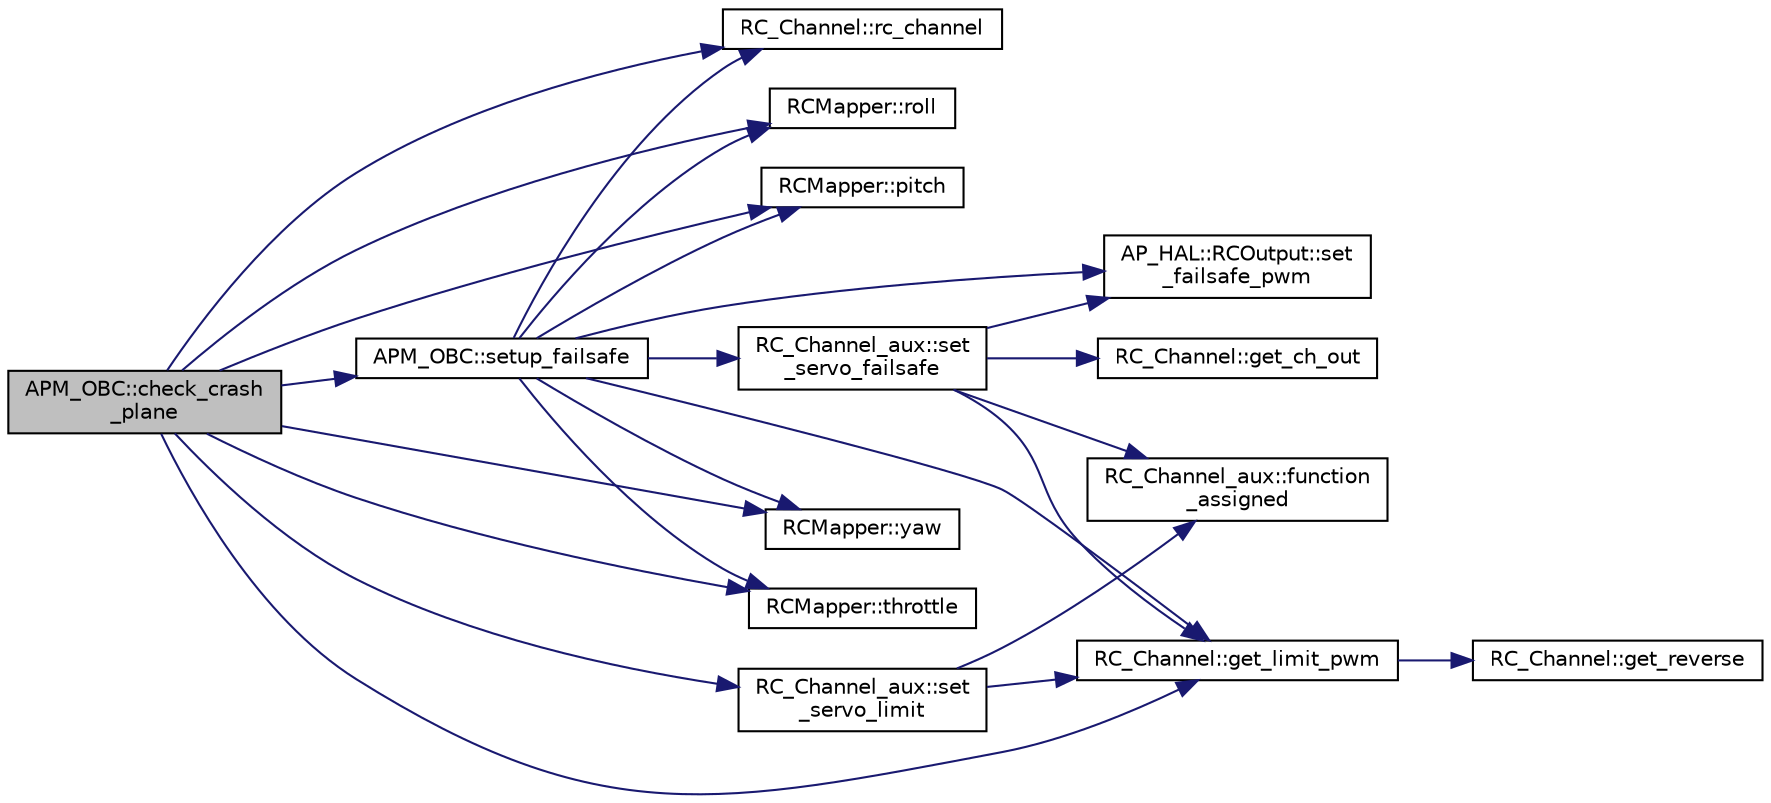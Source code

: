 digraph "APM_OBC::check_crash_plane"
{
 // INTERACTIVE_SVG=YES
  edge [fontname="Helvetica",fontsize="10",labelfontname="Helvetica",labelfontsize="10"];
  node [fontname="Helvetica",fontsize="10",shape=record];
  rankdir="LR";
  Node1 [label="APM_OBC::check_crash\l_plane",height=0.2,width=0.4,color="black", fillcolor="grey75", style="filled" fontcolor="black"];
  Node1 -> Node2 [color="midnightblue",fontsize="10",style="solid",fontname="Helvetica"];
  Node2 [label="APM_OBC::setup_failsafe",height=0.2,width=0.4,color="black", fillcolor="white", style="filled",URL="$classAPM__OBC.html#adf90097b54be3e9ffbf21f675e411b6c"];
  Node2 -> Node3 [color="midnightblue",fontsize="10",style="solid",fontname="Helvetica"];
  Node3 [label="RC_Channel::rc_channel",height=0.2,width=0.4,color="black", fillcolor="white", style="filled",URL="$classRC__Channel.html#a9c60b41a2854338f60e26fdf95b4b044"];
  Node2 -> Node4 [color="midnightblue",fontsize="10",style="solid",fontname="Helvetica"];
  Node4 [label="RCMapper::roll",height=0.2,width=0.4,color="black", fillcolor="white", style="filled",URL="$classRCMapper.html#af0d2e2d369f3574ed0a43bb80745572c",tooltip="roll - return input channel number for roll / aileron input "];
  Node2 -> Node5 [color="midnightblue",fontsize="10",style="solid",fontname="Helvetica"];
  Node5 [label="RCMapper::pitch",height=0.2,width=0.4,color="black", fillcolor="white", style="filled",URL="$classRCMapper.html#ab0fcd136c54ad131dd3d40816264bcba",tooltip="pitch - return input channel number for pitch / elevator input "];
  Node2 -> Node6 [color="midnightblue",fontsize="10",style="solid",fontname="Helvetica"];
  Node6 [label="RCMapper::yaw",height=0.2,width=0.4,color="black", fillcolor="white", style="filled",URL="$classRCMapper.html#a4cecd4df7849415b9d4afc63c1dc9919",tooltip="yaw - return input channel number for yaw / rudder input "];
  Node2 -> Node7 [color="midnightblue",fontsize="10",style="solid",fontname="Helvetica"];
  Node7 [label="RCMapper::throttle",height=0.2,width=0.4,color="black", fillcolor="white", style="filled",URL="$classRCMapper.html#a869e1086eb9bdf12f46595e49c8f2915",tooltip="throttle - return input channel number for throttle input "];
  Node2 -> Node8 [color="midnightblue",fontsize="10",style="solid",fontname="Helvetica"];
  Node8 [label="AP_HAL::RCOutput::set\l_failsafe_pwm",height=0.2,width=0.4,color="black", fillcolor="white", style="filled",URL="$classAP__HAL_1_1RCOutput.html#abdfe5bfe23f5f9287677a708a2a7788f"];
  Node2 -> Node9 [color="midnightblue",fontsize="10",style="solid",fontname="Helvetica"];
  Node9 [label="RC_Channel::get_limit_pwm",height=0.2,width=0.4,color="black", fillcolor="white", style="filled",URL="$classRC__Channel.html#a16efdfd7628bf948c73a47f34dc9d7a2"];
  Node9 -> Node10 [color="midnightblue",fontsize="10",style="solid",fontname="Helvetica"];
  Node10 [label="RC_Channel::get_reverse",height=0.2,width=0.4,color="black", fillcolor="white", style="filled",URL="$classRC__Channel.html#a34a93842b1cf847373104b682fa28cd5"];
  Node2 -> Node11 [color="midnightblue",fontsize="10",style="solid",fontname="Helvetica"];
  Node11 [label="RC_Channel_aux::set\l_servo_failsafe",height=0.2,width=0.4,color="black", fillcolor="white", style="filled",URL="$classRC__Channel__aux.html#a987891f25f46d7795db08233cf68d81b"];
  Node11 -> Node12 [color="midnightblue",fontsize="10",style="solid",fontname="Helvetica"];
  Node12 [label="RC_Channel_aux::function\l_assigned",height=0.2,width=0.4,color="black", fillcolor="white", style="filled",URL="$classRC__Channel__aux.html#a423accc4de40960cf7ef2c4755e8a9d1"];
  Node11 -> Node9 [color="midnightblue",fontsize="10",style="solid",fontname="Helvetica"];
  Node11 -> Node8 [color="midnightblue",fontsize="10",style="solid",fontname="Helvetica"];
  Node11 -> Node13 [color="midnightblue",fontsize="10",style="solid",fontname="Helvetica"];
  Node13 [label="RC_Channel::get_ch_out",height=0.2,width=0.4,color="black", fillcolor="white", style="filled",URL="$classRC__Channel.html#a54a219c6e8b7d47968fed35093430d54"];
  Node1 -> Node3 [color="midnightblue",fontsize="10",style="solid",fontname="Helvetica"];
  Node1 -> Node4 [color="midnightblue",fontsize="10",style="solid",fontname="Helvetica"];
  Node1 -> Node5 [color="midnightblue",fontsize="10",style="solid",fontname="Helvetica"];
  Node1 -> Node6 [color="midnightblue",fontsize="10",style="solid",fontname="Helvetica"];
  Node1 -> Node7 [color="midnightblue",fontsize="10",style="solid",fontname="Helvetica"];
  Node1 -> Node9 [color="midnightblue",fontsize="10",style="solid",fontname="Helvetica"];
  Node1 -> Node14 [color="midnightblue",fontsize="10",style="solid",fontname="Helvetica"];
  Node14 [label="RC_Channel_aux::set\l_servo_limit",height=0.2,width=0.4,color="black", fillcolor="white", style="filled",URL="$classRC__Channel__aux.html#a51ae109c0c7a23ad9735a8571ac9ee95"];
  Node14 -> Node12 [color="midnightblue",fontsize="10",style="solid",fontname="Helvetica"];
  Node14 -> Node9 [color="midnightblue",fontsize="10",style="solid",fontname="Helvetica"];
}
